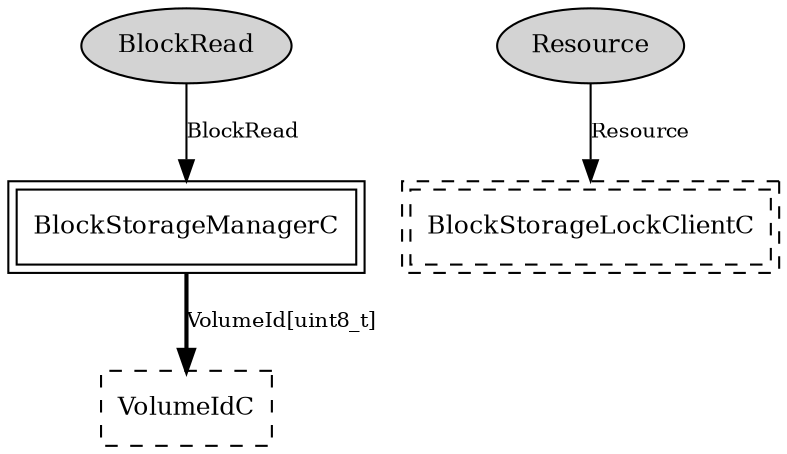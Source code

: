 digraph "tos.lib.net.Deluge.BlockStorageManager.BlockReaderC" {
  n0x2ace839a6200 [shape=ellipse, style=filled, label="BlockRead", fontsize=12];
  "BlockStorageManagerC" [fontsize=12, shape=box,peripheries=2, URL="../chtml/tos.lib.net.Deluge.BlockStorageManager.BlockStorageManagerC.html"];
  n0x2ace839a6e10 [shape=ellipse, style=filled, label="Resource", fontsize=12];
  "BlockReaderC.BlockStorageLockClientC" [fontsize=12, shape=box,peripheries=2, style=dashed, label="BlockStorageLockClientC", URL="../chtml/tos.lib.net.Deluge.BlockStorageManager.BlockStorageLockClientC.html"];
  "BlockStorageManagerC" [fontsize=12, shape=box,peripheries=2, URL="../chtml/tos.lib.net.Deluge.BlockStorageManager.BlockStorageManagerC.html"];
  "BlockReaderC.VolumeIdC" [fontsize=12, shape=box, style=dashed, label="VolumeIdC", URL="../chtml/tos.lib.net.Deluge.BlockStorageManager.VolumeIdC.html"];
  "n0x2ace839a6200" -> "BlockStorageManagerC" [label="BlockRead", URL="../ihtml/tos.interfaces.BlockRead.html", fontsize=10];
  "n0x2ace839a6e10" -> "BlockReaderC.BlockStorageLockClientC" [label="Resource", URL="../ihtml/tos.interfaces.Resource.html", fontsize=10];
  "BlockStorageManagerC" -> "BlockReaderC.VolumeIdC" [label="VolumeId[uint8_t]", style=bold, URL="../ihtml/tos.lib.net.Deluge.BlockStorageManager.VolumeId.html", fontsize=10];
}
